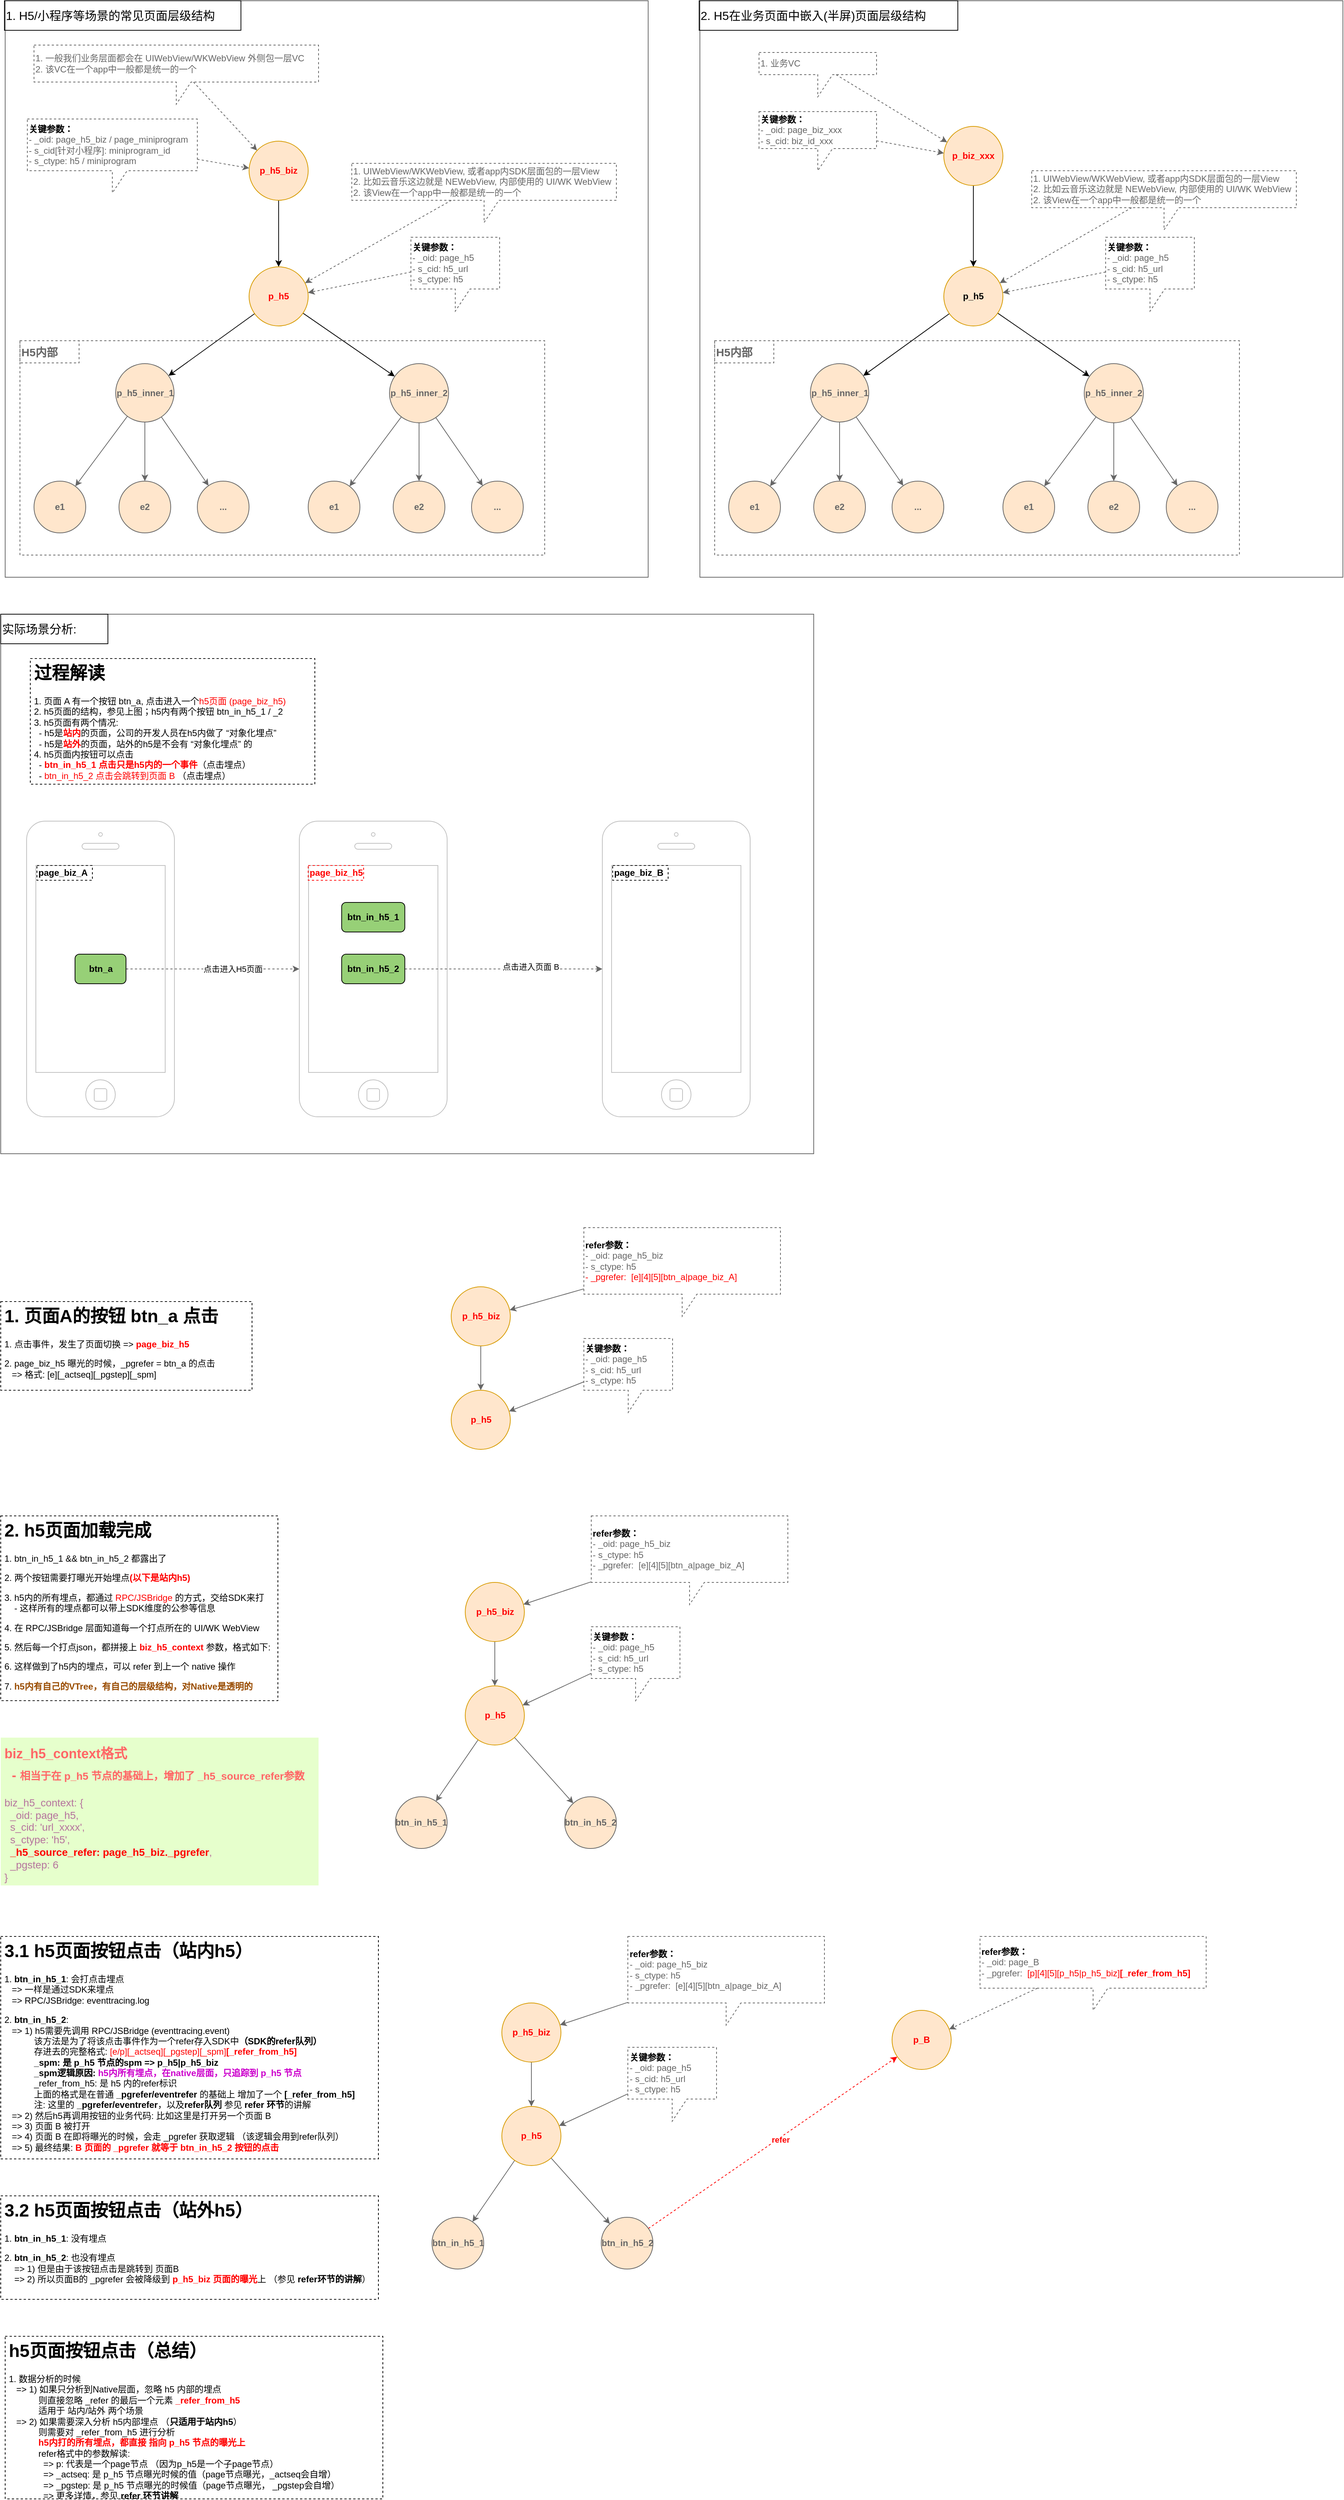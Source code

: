<mxfile version="14.6.13" type="device"><diagram id="BwOSBp48OYiSH1dpokI9" name="Page-1"><mxGraphModel dx="2306" dy="2434" grid="1" gridSize="10" guides="1" tooltips="1" connect="1" arrows="1" fold="1" page="1" pageScale="1" pageWidth="827" pageHeight="1169" math="0" shadow="0"><root><mxCell id="0"/><mxCell id="1" parent="0"/><mxCell id="-mIfDHSUPJoPvfxh9Jht-90" value="" style="rounded=0;whiteSpace=wrap;html=1;strokeColor=#666666;fontColor=#666666;" parent="1" vertex="1"><mxGeometry x="45" y="-260" width="1100" height="730" as="geometry"/></mxCell><mxCell id="-mIfDHSUPJoPvfxh9Jht-35" value="" style="rounded=0;whiteSpace=wrap;html=1;strokeColor=#666666;fontColor=#666666;" parent="1" vertex="1"><mxGeometry x="51" y="-1090" width="870" height="780" as="geometry"/></mxCell><mxCell id="-mIfDHSUPJoPvfxh9Jht-29" value="" style="rounded=0;whiteSpace=wrap;html=1;fillColor=none;dashed=1;strokeColor=#666666;fontColor=#666666;" parent="1" vertex="1"><mxGeometry x="71" y="-630" width="710" height="290" as="geometry"/></mxCell><mxCell id="-mIfDHSUPJoPvfxh9Jht-12" style="edgeStyle=orthogonalEdgeStyle;rounded=0;orthogonalLoop=1;jettySize=auto;html=1;fontColor=#FF0000;" parent="1" source="-mIfDHSUPJoPvfxh9Jht-6" target="-mIfDHSUPJoPvfxh9Jht-7" edge="1"><mxGeometry relative="1" as="geometry"/></mxCell><mxCell id="-mIfDHSUPJoPvfxh9Jht-6" value="&lt;font&gt;&lt;span&gt;p_h5_biz&lt;br&gt;&lt;/span&gt;&lt;/font&gt;" style="ellipse;whiteSpace=wrap;html=1;aspect=fixed;strokeColor=#d79b00;fillColor=#ffe6cc;fontStyle=1;fontColor=#FF0000;" parent="1" vertex="1"><mxGeometry x="381" y="-900" width="80" height="80" as="geometry"/></mxCell><mxCell id="-mIfDHSUPJoPvfxh9Jht-21" style="edgeStyle=none;rounded=0;orthogonalLoop=1;jettySize=auto;html=1;" parent="1" source="-mIfDHSUPJoPvfxh9Jht-7" target="-mIfDHSUPJoPvfxh9Jht-13" edge="1"><mxGeometry relative="1" as="geometry"/></mxCell><mxCell id="-mIfDHSUPJoPvfxh9Jht-22" style="edgeStyle=none;rounded=0;orthogonalLoop=1;jettySize=auto;html=1;" parent="1" source="-mIfDHSUPJoPvfxh9Jht-7" target="-mIfDHSUPJoPvfxh9Jht-14" edge="1"><mxGeometry relative="1" as="geometry"/></mxCell><mxCell id="-mIfDHSUPJoPvfxh9Jht-7" value="&lt;span&gt;&lt;font&gt;p_h5&lt;/font&gt;&lt;/span&gt;" style="ellipse;whiteSpace=wrap;html=1;aspect=fixed;strokeColor=#d79b00;fillColor=#ffe6cc;fontStyle=1;fontColor=#FF0000;" parent="1" vertex="1"><mxGeometry x="381" y="-730" width="80" height="80" as="geometry"/></mxCell><mxCell id="-mIfDHSUPJoPvfxh9Jht-18" style="rounded=0;orthogonalLoop=1;jettySize=auto;html=1;strokeColor=#666666;fontColor=#666666;" parent="1" source="-mIfDHSUPJoPvfxh9Jht-13" target="-mIfDHSUPJoPvfxh9Jht-15" edge="1"><mxGeometry relative="1" as="geometry"/></mxCell><mxCell id="-mIfDHSUPJoPvfxh9Jht-19" style="edgeStyle=none;rounded=0;orthogonalLoop=1;jettySize=auto;html=1;strokeColor=#666666;fontColor=#666666;" parent="1" source="-mIfDHSUPJoPvfxh9Jht-13" target="-mIfDHSUPJoPvfxh9Jht-16" edge="1"><mxGeometry relative="1" as="geometry"/></mxCell><mxCell id="-mIfDHSUPJoPvfxh9Jht-20" style="edgeStyle=none;rounded=0;orthogonalLoop=1;jettySize=auto;html=1;strokeColor=#666666;fontColor=#666666;" parent="1" source="-mIfDHSUPJoPvfxh9Jht-13" target="-mIfDHSUPJoPvfxh9Jht-17" edge="1"><mxGeometry relative="1" as="geometry"/></mxCell><mxCell id="-mIfDHSUPJoPvfxh9Jht-13" value="&lt;b&gt;&lt;font&gt;p_h5_inner_1&lt;/font&gt;&lt;/b&gt;" style="ellipse;whiteSpace=wrap;html=1;aspect=fixed;fillColor=#ffe6cc;strokeColor=#666666;fontColor=#666666;" parent="1" vertex="1"><mxGeometry x="200.5" y="-599" width="79" height="79" as="geometry"/></mxCell><mxCell id="-mIfDHSUPJoPvfxh9Jht-26" style="edgeStyle=none;rounded=0;orthogonalLoop=1;jettySize=auto;html=1;strokeColor=#666666;fontColor=#666666;" parent="1" source="-mIfDHSUPJoPvfxh9Jht-14" target="-mIfDHSUPJoPvfxh9Jht-23" edge="1"><mxGeometry relative="1" as="geometry"/></mxCell><mxCell id="-mIfDHSUPJoPvfxh9Jht-27" style="edgeStyle=none;rounded=0;orthogonalLoop=1;jettySize=auto;html=1;strokeColor=#666666;fontColor=#666666;" parent="1" source="-mIfDHSUPJoPvfxh9Jht-14" target="-mIfDHSUPJoPvfxh9Jht-24" edge="1"><mxGeometry relative="1" as="geometry"/></mxCell><mxCell id="-mIfDHSUPJoPvfxh9Jht-28" style="edgeStyle=none;rounded=0;orthogonalLoop=1;jettySize=auto;html=1;strokeColor=#666666;fontColor=#666666;" parent="1" source="-mIfDHSUPJoPvfxh9Jht-14" target="-mIfDHSUPJoPvfxh9Jht-25" edge="1"><mxGeometry relative="1" as="geometry"/></mxCell><mxCell id="-mIfDHSUPJoPvfxh9Jht-14" value="&lt;b&gt;&lt;font&gt;p_h5_inner_2&lt;/font&gt;&lt;/b&gt;" style="ellipse;whiteSpace=wrap;html=1;aspect=fixed;fillColor=#ffe6cc;strokeColor=#666666;fontColor=#666666;" parent="1" vertex="1"><mxGeometry x="571" y="-599" width="80" height="80" as="geometry"/></mxCell><mxCell id="-mIfDHSUPJoPvfxh9Jht-15" value="&lt;b&gt;&lt;font&gt;e1&lt;/font&gt;&lt;/b&gt;" style="ellipse;whiteSpace=wrap;html=1;aspect=fixed;fillColor=#ffe6cc;strokeColor=#666666;fontColor=#666666;" parent="1" vertex="1"><mxGeometry x="90" y="-440" width="70" height="70" as="geometry"/></mxCell><mxCell id="-mIfDHSUPJoPvfxh9Jht-16" value="&lt;b&gt;&lt;font&gt;e2&lt;/font&gt;&lt;/b&gt;" style="ellipse;whiteSpace=wrap;html=1;aspect=fixed;fillColor=#ffe6cc;strokeColor=#666666;fontColor=#666666;" parent="1" vertex="1"><mxGeometry x="205" y="-440" width="70" height="70" as="geometry"/></mxCell><mxCell id="-mIfDHSUPJoPvfxh9Jht-17" value="&lt;b&gt;&lt;font&gt;...&lt;/font&gt;&lt;/b&gt;" style="ellipse;whiteSpace=wrap;html=1;aspect=fixed;fillColor=#ffe6cc;strokeColor=#666666;fontColor=#666666;" parent="1" vertex="1"><mxGeometry x="311" y="-440" width="70" height="70" as="geometry"/></mxCell><mxCell id="-mIfDHSUPJoPvfxh9Jht-23" value="&lt;b&gt;&lt;font&gt;e1&lt;/font&gt;&lt;/b&gt;" style="ellipse;whiteSpace=wrap;html=1;aspect=fixed;fillColor=#ffe6cc;strokeColor=#666666;fontColor=#666666;" parent="1" vertex="1"><mxGeometry x="461" y="-440" width="70" height="70" as="geometry"/></mxCell><mxCell id="-mIfDHSUPJoPvfxh9Jht-24" value="&lt;b&gt;&lt;font&gt;e2&lt;/font&gt;&lt;/b&gt;" style="ellipse;whiteSpace=wrap;html=1;aspect=fixed;fillColor=#ffe6cc;strokeColor=#666666;fontColor=#666666;" parent="1" vertex="1"><mxGeometry x="576" y="-440" width="70" height="70" as="geometry"/></mxCell><mxCell id="-mIfDHSUPJoPvfxh9Jht-25" value="&lt;b&gt;&lt;font&gt;...&lt;/font&gt;&lt;/b&gt;" style="ellipse;whiteSpace=wrap;html=1;aspect=fixed;fillColor=#ffe6cc;strokeColor=#666666;fontColor=#666666;" parent="1" vertex="1"><mxGeometry x="682" y="-440" width="70" height="70" as="geometry"/></mxCell><mxCell id="-mIfDHSUPJoPvfxh9Jht-30" value="&lt;b&gt;&lt;font style=&quot;font-size: 15px&quot;&gt;H5内部&lt;/font&gt;&lt;/b&gt;" style="text;html=1;fillColor=none;align=left;verticalAlign=middle;whiteSpace=wrap;rounded=0;dashed=1;strokeColor=#666666;fontColor=#666666;" parent="1" vertex="1"><mxGeometry x="71" y="-630" width="80" height="30" as="geometry"/></mxCell><mxCell id="-mIfDHSUPJoPvfxh9Jht-32" style="edgeStyle=none;rounded=0;orthogonalLoop=1;jettySize=auto;html=1;fontColor=#666666;dashed=1;strokeColor=#666666;" parent="1" source="-mIfDHSUPJoPvfxh9Jht-31" target="-mIfDHSUPJoPvfxh9Jht-6" edge="1"><mxGeometry relative="1" as="geometry"/></mxCell><mxCell id="-mIfDHSUPJoPvfxh9Jht-31" value="1. 一般我们业务层面都会在 UIWebView/WKWebView 外侧包一层VC&lt;br&gt;2. 该VC在一个app中一般都是统一的一个" style="shape=callout;whiteSpace=wrap;html=1;perimeter=calloutPerimeter;dashed=1;fontColor=#666666;fillColor=none;strokeColor=#666666;align=left;" parent="1" vertex="1"><mxGeometry x="90" y="-1030" width="385" height="80" as="geometry"/></mxCell><mxCell id="-mIfDHSUPJoPvfxh9Jht-34" style="edgeStyle=none;rounded=0;orthogonalLoop=1;jettySize=auto;html=1;dashed=1;fontColor=#666666;strokeColor=#666666;" parent="1" source="-mIfDHSUPJoPvfxh9Jht-33" target="-mIfDHSUPJoPvfxh9Jht-7" edge="1"><mxGeometry relative="1" as="geometry"/></mxCell><mxCell id="-mIfDHSUPJoPvfxh9Jht-33" value="1. UIWebView/WKWebView, 或者app内SDK层面包的一层View&lt;br&gt;2. 比如云音乐这边就是 NEWebView, 内部使用的 UI/WK WebView&lt;br&gt;2. 该View在一个app中一般都是统一的一个" style="shape=callout;whiteSpace=wrap;html=1;perimeter=calloutPerimeter;dashed=1;fontColor=#666666;fillColor=none;strokeColor=#666666;align=left;" parent="1" vertex="1"><mxGeometry x="520" y="-870" width="358" height="80" as="geometry"/></mxCell><mxCell id="-mIfDHSUPJoPvfxh9Jht-36" value="&lt;font style=&quot;font-size: 16px&quot;&gt;1. H5/小程序等场景的常见页面层级结构&lt;/font&gt;" style="text;html=1;fillColor=none;align=left;verticalAlign=middle;whiteSpace=wrap;rounded=0;strokeColor=#000000;" parent="1" vertex="1"><mxGeometry x="50" y="-1090" width="320" height="40" as="geometry"/></mxCell><mxCell id="-mIfDHSUPJoPvfxh9Jht-37" value="" style="rounded=0;whiteSpace=wrap;html=1;strokeColor=#666666;fontColor=#666666;" parent="1" vertex="1"><mxGeometry x="991" y="-1090" width="870" height="780" as="geometry"/></mxCell><mxCell id="-mIfDHSUPJoPvfxh9Jht-38" value="" style="rounded=0;whiteSpace=wrap;html=1;fillColor=none;dashed=1;strokeColor=#666666;fontColor=#666666;" parent="1" vertex="1"><mxGeometry x="1011" y="-630" width="710" height="290" as="geometry"/></mxCell><mxCell id="-mIfDHSUPJoPvfxh9Jht-39" style="edgeStyle=orthogonalEdgeStyle;rounded=0;orthogonalLoop=1;jettySize=auto;html=1;fontColor=#FF0000;" parent="1" source="-mIfDHSUPJoPvfxh9Jht-40" target="-mIfDHSUPJoPvfxh9Jht-43" edge="1"><mxGeometry relative="1" as="geometry"/></mxCell><mxCell id="-mIfDHSUPJoPvfxh9Jht-40" value="&lt;font&gt;&lt;span&gt;p_biz_xxx&lt;br&gt;&lt;/span&gt;&lt;/font&gt;" style="ellipse;whiteSpace=wrap;html=1;aspect=fixed;strokeColor=#d79b00;fillColor=#ffe6cc;fontStyle=1;fontColor=#FF0000;" parent="1" vertex="1"><mxGeometry x="1321" y="-920" width="80" height="80" as="geometry"/></mxCell><mxCell id="-mIfDHSUPJoPvfxh9Jht-41" style="edgeStyle=none;rounded=0;orthogonalLoop=1;jettySize=auto;html=1;" parent="1" source="-mIfDHSUPJoPvfxh9Jht-43" target="-mIfDHSUPJoPvfxh9Jht-47" edge="1"><mxGeometry relative="1" as="geometry"/></mxCell><mxCell id="-mIfDHSUPJoPvfxh9Jht-42" style="edgeStyle=none;rounded=0;orthogonalLoop=1;jettySize=auto;html=1;" parent="1" source="-mIfDHSUPJoPvfxh9Jht-43" target="-mIfDHSUPJoPvfxh9Jht-51" edge="1"><mxGeometry relative="1" as="geometry"/></mxCell><mxCell id="-mIfDHSUPJoPvfxh9Jht-43" value="&lt;span&gt;&lt;font&gt;p_h5&lt;/font&gt;&lt;/span&gt;" style="ellipse;whiteSpace=wrap;html=1;aspect=fixed;strokeColor=#d79b00;fillColor=#ffe6cc;fontStyle=1;" parent="1" vertex="1"><mxGeometry x="1321" y="-730" width="80" height="80" as="geometry"/></mxCell><mxCell id="-mIfDHSUPJoPvfxh9Jht-44" style="rounded=0;orthogonalLoop=1;jettySize=auto;html=1;strokeColor=#666666;fontColor=#666666;" parent="1" source="-mIfDHSUPJoPvfxh9Jht-47" target="-mIfDHSUPJoPvfxh9Jht-52" edge="1"><mxGeometry relative="1" as="geometry"/></mxCell><mxCell id="-mIfDHSUPJoPvfxh9Jht-45" style="edgeStyle=none;rounded=0;orthogonalLoop=1;jettySize=auto;html=1;strokeColor=#666666;fontColor=#666666;" parent="1" source="-mIfDHSUPJoPvfxh9Jht-47" target="-mIfDHSUPJoPvfxh9Jht-53" edge="1"><mxGeometry relative="1" as="geometry"/></mxCell><mxCell id="-mIfDHSUPJoPvfxh9Jht-46" style="edgeStyle=none;rounded=0;orthogonalLoop=1;jettySize=auto;html=1;strokeColor=#666666;fontColor=#666666;" parent="1" source="-mIfDHSUPJoPvfxh9Jht-47" target="-mIfDHSUPJoPvfxh9Jht-54" edge="1"><mxGeometry relative="1" as="geometry"/></mxCell><mxCell id="-mIfDHSUPJoPvfxh9Jht-47" value="&lt;b&gt;&lt;font&gt;p_h5_inner_1&lt;/font&gt;&lt;/b&gt;" style="ellipse;whiteSpace=wrap;html=1;aspect=fixed;fillColor=#ffe6cc;strokeColor=#666666;fontColor=#666666;" parent="1" vertex="1"><mxGeometry x="1140.5" y="-599" width="79" height="79" as="geometry"/></mxCell><mxCell id="-mIfDHSUPJoPvfxh9Jht-48" style="edgeStyle=none;rounded=0;orthogonalLoop=1;jettySize=auto;html=1;strokeColor=#666666;fontColor=#666666;" parent="1" source="-mIfDHSUPJoPvfxh9Jht-51" target="-mIfDHSUPJoPvfxh9Jht-55" edge="1"><mxGeometry relative="1" as="geometry"/></mxCell><mxCell id="-mIfDHSUPJoPvfxh9Jht-49" style="edgeStyle=none;rounded=0;orthogonalLoop=1;jettySize=auto;html=1;strokeColor=#666666;fontColor=#666666;" parent="1" source="-mIfDHSUPJoPvfxh9Jht-51" target="-mIfDHSUPJoPvfxh9Jht-56" edge="1"><mxGeometry relative="1" as="geometry"/></mxCell><mxCell id="-mIfDHSUPJoPvfxh9Jht-50" style="edgeStyle=none;rounded=0;orthogonalLoop=1;jettySize=auto;html=1;strokeColor=#666666;fontColor=#666666;" parent="1" source="-mIfDHSUPJoPvfxh9Jht-51" target="-mIfDHSUPJoPvfxh9Jht-57" edge="1"><mxGeometry relative="1" as="geometry"/></mxCell><mxCell id="-mIfDHSUPJoPvfxh9Jht-51" value="&lt;b&gt;&lt;font&gt;p_h5_inner_2&lt;/font&gt;&lt;/b&gt;" style="ellipse;whiteSpace=wrap;html=1;aspect=fixed;fillColor=#ffe6cc;strokeColor=#666666;fontColor=#666666;" parent="1" vertex="1"><mxGeometry x="1511" y="-599" width="80" height="80" as="geometry"/></mxCell><mxCell id="-mIfDHSUPJoPvfxh9Jht-52" value="&lt;b&gt;&lt;font&gt;e1&lt;/font&gt;&lt;/b&gt;" style="ellipse;whiteSpace=wrap;html=1;aspect=fixed;fillColor=#ffe6cc;strokeColor=#666666;fontColor=#666666;" parent="1" vertex="1"><mxGeometry x="1030" y="-440" width="70" height="70" as="geometry"/></mxCell><mxCell id="-mIfDHSUPJoPvfxh9Jht-53" value="&lt;b&gt;&lt;font&gt;e2&lt;/font&gt;&lt;/b&gt;" style="ellipse;whiteSpace=wrap;html=1;aspect=fixed;fillColor=#ffe6cc;strokeColor=#666666;fontColor=#666666;" parent="1" vertex="1"><mxGeometry x="1145" y="-440" width="70" height="70" as="geometry"/></mxCell><mxCell id="-mIfDHSUPJoPvfxh9Jht-54" value="&lt;b&gt;&lt;font&gt;...&lt;/font&gt;&lt;/b&gt;" style="ellipse;whiteSpace=wrap;html=1;aspect=fixed;fillColor=#ffe6cc;strokeColor=#666666;fontColor=#666666;" parent="1" vertex="1"><mxGeometry x="1251" y="-440" width="70" height="70" as="geometry"/></mxCell><mxCell id="-mIfDHSUPJoPvfxh9Jht-55" value="&lt;b&gt;&lt;font&gt;e1&lt;/font&gt;&lt;/b&gt;" style="ellipse;whiteSpace=wrap;html=1;aspect=fixed;fillColor=#ffe6cc;strokeColor=#666666;fontColor=#666666;" parent="1" vertex="1"><mxGeometry x="1401" y="-440" width="70" height="70" as="geometry"/></mxCell><mxCell id="-mIfDHSUPJoPvfxh9Jht-56" value="&lt;b&gt;&lt;font&gt;e2&lt;/font&gt;&lt;/b&gt;" style="ellipse;whiteSpace=wrap;html=1;aspect=fixed;fillColor=#ffe6cc;strokeColor=#666666;fontColor=#666666;" parent="1" vertex="1"><mxGeometry x="1516" y="-440" width="70" height="70" as="geometry"/></mxCell><mxCell id="-mIfDHSUPJoPvfxh9Jht-57" value="&lt;b&gt;&lt;font&gt;...&lt;/font&gt;&lt;/b&gt;" style="ellipse;whiteSpace=wrap;html=1;aspect=fixed;fillColor=#ffe6cc;strokeColor=#666666;fontColor=#666666;" parent="1" vertex="1"><mxGeometry x="1622" y="-440" width="70" height="70" as="geometry"/></mxCell><mxCell id="-mIfDHSUPJoPvfxh9Jht-58" value="&lt;b&gt;&lt;font style=&quot;font-size: 15px&quot;&gt;H5内部&lt;/font&gt;&lt;/b&gt;" style="text;html=1;fillColor=none;align=left;verticalAlign=middle;whiteSpace=wrap;rounded=0;dashed=1;strokeColor=#666666;fontColor=#666666;" parent="1" vertex="1"><mxGeometry x="1011" y="-630" width="80" height="30" as="geometry"/></mxCell><mxCell id="-mIfDHSUPJoPvfxh9Jht-59" style="edgeStyle=none;rounded=0;orthogonalLoop=1;jettySize=auto;html=1;fontColor=#666666;dashed=1;strokeColor=#666666;" parent="1" source="-mIfDHSUPJoPvfxh9Jht-60" target="-mIfDHSUPJoPvfxh9Jht-40" edge="1"><mxGeometry relative="1" as="geometry"/></mxCell><mxCell id="-mIfDHSUPJoPvfxh9Jht-60" value="1. 业务VC" style="shape=callout;whiteSpace=wrap;html=1;perimeter=calloutPerimeter;dashed=1;fontColor=#666666;fillColor=none;strokeColor=#666666;align=left;" parent="1" vertex="1"><mxGeometry x="1071" y="-1020" width="159" height="60" as="geometry"/></mxCell><mxCell id="-mIfDHSUPJoPvfxh9Jht-61" style="edgeStyle=none;rounded=0;orthogonalLoop=1;jettySize=auto;html=1;dashed=1;fontColor=#666666;strokeColor=#666666;" parent="1" source="-mIfDHSUPJoPvfxh9Jht-62" target="-mIfDHSUPJoPvfxh9Jht-43" edge="1"><mxGeometry relative="1" as="geometry"/></mxCell><mxCell id="-mIfDHSUPJoPvfxh9Jht-62" value="1. UIWebView/WKWebView, 或者app内SDK层面包的一层View&lt;br&gt;2. 比如云音乐这边就是 NEWebView, 内部使用的 UI/WK WebView&lt;br&gt;2. 该View在一个app中一般都是统一的一个" style="shape=callout;whiteSpace=wrap;html=1;perimeter=calloutPerimeter;dashed=1;fontColor=#666666;fillColor=none;strokeColor=#666666;align=left;" parent="1" vertex="1"><mxGeometry x="1440" y="-860" width="358" height="80" as="geometry"/></mxCell><mxCell id="-mIfDHSUPJoPvfxh9Jht-63" value="&lt;font style=&quot;font-size: 16px&quot;&gt;2. H5在业务页面中嵌入(半屏)页面层级结构&lt;/font&gt;" style="text;html=1;fillColor=none;align=left;verticalAlign=middle;whiteSpace=wrap;rounded=0;strokeColor=#000000;" parent="1" vertex="1"><mxGeometry x="990" y="-1090" width="350" height="40" as="geometry"/></mxCell><mxCell id="-mIfDHSUPJoPvfxh9Jht-65" style="edgeStyle=none;rounded=0;orthogonalLoop=1;jettySize=auto;html=1;dashed=1;fontColor=#000000;strokeColor=#666666;" parent="1" source="-mIfDHSUPJoPvfxh9Jht-64" target="-mIfDHSUPJoPvfxh9Jht-6" edge="1"><mxGeometry relative="1" as="geometry"/></mxCell><mxCell id="-mIfDHSUPJoPvfxh9Jht-64" value="&lt;b&gt;&lt;font color=&quot;#000000&quot;&gt;关键参数：&lt;/font&gt;&lt;/b&gt;&lt;br&gt;- _oid: page_h5_biz / page_miniprogram&lt;br&gt;- s_cid[针对小程序]: miniprogram_id&lt;br&gt;- s_ctype: h5 / miniprogram" style="shape=callout;whiteSpace=wrap;html=1;perimeter=calloutPerimeter;dashed=1;fontColor=#666666;fillColor=none;strokeColor=#666666;align=left;" parent="1" vertex="1"><mxGeometry x="81" y="-930" width="230" height="100" as="geometry"/></mxCell><mxCell id="-mIfDHSUPJoPvfxh9Jht-68" style="edgeStyle=none;rounded=0;orthogonalLoop=1;jettySize=auto;html=1;dashed=1;fontColor=#000000;strokeColor=#666666;" parent="1" source="-mIfDHSUPJoPvfxh9Jht-66" target="-mIfDHSUPJoPvfxh9Jht-7" edge="1"><mxGeometry relative="1" as="geometry"/></mxCell><mxCell id="-mIfDHSUPJoPvfxh9Jht-66" value="&lt;b&gt;&lt;font color=&quot;#000000&quot;&gt;关键参数：&lt;/font&gt;&lt;/b&gt;&lt;br&gt;- _oid: page_h5&lt;br&gt;- s_cid: h5_url&lt;br&gt;- s_ctype: h5" style="shape=callout;whiteSpace=wrap;html=1;perimeter=calloutPerimeter;dashed=1;fontColor=#666666;fillColor=none;strokeColor=#666666;align=left;" parent="1" vertex="1"><mxGeometry x="600" y="-770" width="120" height="100" as="geometry"/></mxCell><mxCell id="-mIfDHSUPJoPvfxh9Jht-70" style="edgeStyle=none;rounded=0;orthogonalLoop=1;jettySize=auto;html=1;dashed=1;fontColor=#000000;strokeColor=#666666;" parent="1" source="-mIfDHSUPJoPvfxh9Jht-69" target="-mIfDHSUPJoPvfxh9Jht-40" edge="1"><mxGeometry relative="1" as="geometry"/></mxCell><mxCell id="-mIfDHSUPJoPvfxh9Jht-69" value="&lt;b&gt;&lt;font color=&quot;#000000&quot;&gt;关键参数：&lt;/font&gt;&lt;/b&gt;&lt;br&gt;- _oid: page_biz_xxx&lt;br&gt;- s_cid: biz_id_xxx" style="shape=callout;whiteSpace=wrap;html=1;perimeter=calloutPerimeter;dashed=1;fontColor=#666666;fillColor=none;strokeColor=#666666;align=left;" parent="1" vertex="1"><mxGeometry x="1071" y="-940" width="159" height="80" as="geometry"/></mxCell><mxCell id="-mIfDHSUPJoPvfxh9Jht-72" style="edgeStyle=none;rounded=0;orthogonalLoop=1;jettySize=auto;html=1;dashed=1;fontColor=#000000;strokeColor=#666666;" parent="1" source="-mIfDHSUPJoPvfxh9Jht-71" target="-mIfDHSUPJoPvfxh9Jht-43" edge="1"><mxGeometry relative="1" as="geometry"/></mxCell><mxCell id="-mIfDHSUPJoPvfxh9Jht-71" value="&lt;b&gt;&lt;font color=&quot;#000000&quot;&gt;关键参数：&lt;/font&gt;&lt;/b&gt;&lt;br&gt;- _oid: page_h5&lt;br&gt;- s_cid: h5_url&lt;br&gt;- s_ctype: h5" style="shape=callout;whiteSpace=wrap;html=1;perimeter=calloutPerimeter;dashed=1;fontColor=#666666;fillColor=none;strokeColor=#666666;align=left;" parent="1" vertex="1"><mxGeometry x="1540" y="-770" width="120" height="100" as="geometry"/></mxCell><mxCell id="-mIfDHSUPJoPvfxh9Jht-74" value="" style="html=1;verticalLabelPosition=bottom;labelBackgroundColor=#ffffff;verticalAlign=top;shadow=0;dashed=0;strokeWidth=1;shape=mxgraph.ios7.misc.iphone;strokeColor=#c0c0c0;fontColor=#000000;fillColor=#ffffff;align=left;" parent="1" vertex="1"><mxGeometry x="80" y="20" width="200" height="400" as="geometry"/></mxCell><mxCell id="-mIfDHSUPJoPvfxh9Jht-75" value="page_biz_A" style="text;html=1;fillColor=none;align=left;verticalAlign=middle;whiteSpace=wrap;rounded=0;fontColor=#000000;strokeColor=#000000;dashed=1;fontStyle=1" parent="1" vertex="1"><mxGeometry x="94" y="80" width="75" height="20" as="geometry"/></mxCell><mxCell id="-mIfDHSUPJoPvfxh9Jht-82" style="edgeStyle=none;rounded=0;orthogonalLoop=1;jettySize=auto;html=1;dashed=1;fontColor=#000000;strokeColor=#666666;" parent="1" source="-mIfDHSUPJoPvfxh9Jht-78" target="-mIfDHSUPJoPvfxh9Jht-79" edge="1"><mxGeometry relative="1" as="geometry"/></mxCell><mxCell id="-mIfDHSUPJoPvfxh9Jht-83" value="点击进入H5页面" style="edgeLabel;html=1;align=center;verticalAlign=middle;resizable=0;points=[];fontColor=#000000;" parent="-mIfDHSUPJoPvfxh9Jht-82" vertex="1" connectable="0"><mxGeometry x="-0.228" y="-1" relative="1" as="geometry"><mxPoint x="54" y="-1" as="offset"/></mxGeometry></mxCell><mxCell id="-mIfDHSUPJoPvfxh9Jht-78" value="btn_a" style="rounded=1;whiteSpace=wrap;html=1;fontColor=#000000;strokeColor=#000000;align=center;fontStyle=1;fillColor=#97D077;" parent="1" vertex="1"><mxGeometry x="145.5" y="200" width="69" height="40" as="geometry"/></mxCell><mxCell id="-mIfDHSUPJoPvfxh9Jht-79" value="" style="html=1;verticalLabelPosition=bottom;labelBackgroundColor=#ffffff;verticalAlign=top;shadow=0;dashed=0;strokeWidth=1;shape=mxgraph.ios7.misc.iphone;strokeColor=#c0c0c0;fontColor=#000000;fillColor=#ffffff;align=left;" parent="1" vertex="1"><mxGeometry x="449" y="20" width="200" height="400" as="geometry"/></mxCell><mxCell id="-mIfDHSUPJoPvfxh9Jht-81" value="page_biz_h5" style="text;html=1;fillColor=none;align=left;verticalAlign=middle;whiteSpace=wrap;rounded=0;dashed=1;fontStyle=1;fontColor=#FF0000;strokeColor=#FF0000;" parent="1" vertex="1"><mxGeometry x="461" y="80" width="75" height="20" as="geometry"/></mxCell><mxCell id="-mIfDHSUPJoPvfxh9Jht-84" value="" style="html=1;verticalLabelPosition=bottom;labelBackgroundColor=#ffffff;verticalAlign=top;shadow=0;dashed=0;strokeWidth=1;shape=mxgraph.ios7.misc.iphone;strokeColor=#c0c0c0;fontColor=#000000;fillColor=#ffffff;align=left;" parent="1" vertex="1"><mxGeometry x="859" y="20" width="200" height="400" as="geometry"/></mxCell><mxCell id="-mIfDHSUPJoPvfxh9Jht-86" style="edgeStyle=none;rounded=0;orthogonalLoop=1;jettySize=auto;html=1;dashed=1;fontColor=#000000;strokeColor=#666666;" parent="1" source="-mIfDHSUPJoPvfxh9Jht-85" target="-mIfDHSUPJoPvfxh9Jht-84" edge="1"><mxGeometry relative="1" as="geometry"/></mxCell><mxCell id="-mIfDHSUPJoPvfxh9Jht-85" value="btn_in_h5_2" style="rounded=1;whiteSpace=wrap;html=1;fontColor=#000000;strokeColor=#000000;align=center;fontStyle=1;fillColor=#97D077;" parent="1" vertex="1"><mxGeometry x="506.25" y="200" width="85.5" height="40" as="geometry"/></mxCell><mxCell id="-mIfDHSUPJoPvfxh9Jht-87" value="page_biz_B" style="text;html=1;fillColor=none;align=left;verticalAlign=middle;whiteSpace=wrap;rounded=0;fontColor=#000000;strokeColor=#000000;dashed=1;fontStyle=1" parent="1" vertex="1"><mxGeometry x="873" y="80" width="75" height="20" as="geometry"/></mxCell><mxCell id="-mIfDHSUPJoPvfxh9Jht-88" value="点击进入页面 B" style="edgeLabel;html=1;align=center;verticalAlign=middle;resizable=0;points=[];fontColor=#000000;" parent="1" vertex="1" connectable="0"><mxGeometry x="389" y="230" as="geometry"><mxPoint x="373" y="-13" as="offset"/></mxGeometry></mxCell><mxCell id="-mIfDHSUPJoPvfxh9Jht-91" value="&lt;span style=&quot;font-size: 16px&quot;&gt;实际场景分析:&lt;/span&gt;" style="text;html=1;fillColor=none;align=left;verticalAlign=middle;whiteSpace=wrap;rounded=0;strokeColor=#000000;" parent="1" vertex="1"><mxGeometry x="45" y="-260" width="145" height="40" as="geometry"/></mxCell><mxCell id="-mIfDHSUPJoPvfxh9Jht-92" value="&lt;h1&gt;过程解读&lt;/h1&gt;&lt;p&gt;1. 页面 A 有一个按钮 btn_a, 点击进入一个&lt;font color=&quot;#ff0000&quot;&gt;h5页面 (page_biz_h5)&lt;/font&gt;&lt;br&gt;2. h5页面的结构，参见上图；h5内有两个按钮 btn_in_h5_1 / _2&amp;nbsp;&lt;br&gt;3. h5页面有两个情况:&amp;nbsp;&lt;br&gt;&amp;nbsp; - h5是&lt;b&gt;&lt;font color=&quot;#ff0000&quot;&gt;站内&lt;/font&gt;&lt;/b&gt;的页面，公司的开发人员在h5内做了 “对象化埋点”&lt;br&gt;&amp;nbsp; - h5是&lt;font color=&quot;#ff0000&quot;&gt;&lt;b&gt;站外&lt;/b&gt;&lt;/font&gt;的页面，站外的h5是不会有 “对象化埋点” 的&lt;br&gt;4. h5页面内按钮可以点击&lt;br&gt;&amp;nbsp; - &lt;font color=&quot;#ff0000&quot;&gt;&lt;b&gt;btn_in_h5_1 点击只是h5内的一个事件&lt;/b&gt;&lt;/font&gt;（点击埋点）&lt;br&gt;&amp;nbsp; - &lt;font color=&quot;#ff0000&quot;&gt;btn_in_h5_2 点击会跳转到页面 B&lt;/font&gt; （点击埋点）&lt;/p&gt;" style="text;html=1;fillColor=none;spacing=5;spacingTop=-20;whiteSpace=wrap;overflow=hidden;rounded=0;fontColor=#000000;align=left;strokeColor=#000000;dashed=1;" parent="1" vertex="1"><mxGeometry x="85" y="-200" width="385" height="170" as="geometry"/></mxCell><mxCell id="-mIfDHSUPJoPvfxh9Jht-93" value="btn_in_h5_1" style="rounded=1;whiteSpace=wrap;html=1;fontColor=#000000;strokeColor=#000000;align=center;fontStyle=1;fillColor=#97D077;" parent="1" vertex="1"><mxGeometry x="506.25" y="130" width="85.5" height="40" as="geometry"/></mxCell><mxCell id="-mIfDHSUPJoPvfxh9Jht-96" value="&lt;h1&gt;1. 页面A的按钮 btn_a 点击&lt;/h1&gt;&lt;p&gt;1. 点击事件，发生了页面切换 =&amp;gt; &lt;b&gt;&lt;font color=&quot;#ff0000&quot;&gt;page_biz_h5&lt;/font&gt;&lt;/b&gt;&lt;/p&gt;&lt;p&gt;2. page_biz_h5 曝光的时候，_pgrefer = btn_a 的点击&lt;br&gt;&amp;nbsp; &amp;nbsp;=&amp;gt; 格式: [e][_actseq][_pgstep][_spm]&lt;/p&gt;&lt;p&gt;&lt;br&gt;&lt;/p&gt;" style="text;html=1;fillColor=none;spacing=5;spacingTop=-20;whiteSpace=wrap;overflow=hidden;rounded=0;align=left;strokeColor=#000000;dashed=1;" parent="1" vertex="1"><mxGeometry x="45" y="670" width="340" height="120" as="geometry"/></mxCell><mxCell id="-mIfDHSUPJoPvfxh9Jht-102" style="edgeStyle=none;rounded=0;orthogonalLoop=1;jettySize=auto;html=1;fontColor=#FF0000;strokeColor=#666666;" parent="1" source="-mIfDHSUPJoPvfxh9Jht-97" target="-mIfDHSUPJoPvfxh9Jht-98" edge="1"><mxGeometry relative="1" as="geometry"/></mxCell><mxCell id="-mIfDHSUPJoPvfxh9Jht-97" value="&lt;font&gt;&lt;span&gt;p_h5_biz&lt;br&gt;&lt;/span&gt;&lt;/font&gt;" style="ellipse;whiteSpace=wrap;html=1;aspect=fixed;strokeColor=#d79b00;fillColor=#ffe6cc;fontStyle=1;fontColor=#FF0000;" parent="1" vertex="1"><mxGeometry x="654.5" y="650" width="80" height="80" as="geometry"/></mxCell><mxCell id="-mIfDHSUPJoPvfxh9Jht-98" value="&lt;span&gt;&lt;font&gt;p_h5&lt;/font&gt;&lt;/span&gt;" style="ellipse;whiteSpace=wrap;html=1;aspect=fixed;strokeColor=#d79b00;fillColor=#ffe6cc;fontStyle=1;fontColor=#FF0000;" parent="1" vertex="1"><mxGeometry x="654.5" y="790" width="80" height="80" as="geometry"/></mxCell><mxCell id="-mIfDHSUPJoPvfxh9Jht-108" style="edgeStyle=none;rounded=0;orthogonalLoop=1;jettySize=auto;html=1;fontColor=#FF0000;strokeColor=#666666;" parent="1" source="-mIfDHSUPJoPvfxh9Jht-107" target="-mIfDHSUPJoPvfxh9Jht-97" edge="1"><mxGeometry relative="1" as="geometry"/></mxCell><mxCell id="-mIfDHSUPJoPvfxh9Jht-107" value="&lt;b&gt;&lt;font color=&quot;#000000&quot;&gt;refer参数：&lt;/font&gt;&lt;/b&gt;&lt;br&gt;- _oid: page_h5_biz&lt;br&gt;- s_ctype: h5&lt;br&gt;&lt;font color=&quot;#ff0000&quot;&gt;- _pgrefer:&amp;nbsp;&amp;nbsp;[e][4][5][btn_a|page_biz_A]&lt;/font&gt;" style="shape=callout;whiteSpace=wrap;html=1;perimeter=calloutPerimeter;dashed=1;fontColor=#666666;fillColor=none;strokeColor=#666666;align=left;" parent="1" vertex="1"><mxGeometry x="834" y="570" width="266" height="120" as="geometry"/></mxCell><mxCell id="-mIfDHSUPJoPvfxh9Jht-109" style="edgeStyle=none;rounded=0;orthogonalLoop=1;jettySize=auto;html=1;fontColor=#FF0000;strokeColor=#666666;" parent="1" source="-mIfDHSUPJoPvfxh9Jht-110" target="-mIfDHSUPJoPvfxh9Jht-113" edge="1"><mxGeometry relative="1" as="geometry"/></mxCell><mxCell id="-mIfDHSUPJoPvfxh9Jht-110" value="&lt;font&gt;&lt;span&gt;p_h5_biz&lt;br&gt;&lt;/span&gt;&lt;/font&gt;" style="ellipse;whiteSpace=wrap;html=1;aspect=fixed;strokeColor=#d79b00;fillColor=#ffe6cc;fontStyle=1;fontColor=#FF0000;" parent="1" vertex="1"><mxGeometry x="673.5" y="1050" width="80" height="80" as="geometry"/></mxCell><mxCell id="-mIfDHSUPJoPvfxh9Jht-111" style="edgeStyle=none;rounded=0;orthogonalLoop=1;jettySize=auto;html=1;fontColor=#FF0000;strokeColor=#666666;" parent="1" source="-mIfDHSUPJoPvfxh9Jht-113" target="-mIfDHSUPJoPvfxh9Jht-114" edge="1"><mxGeometry relative="1" as="geometry"/></mxCell><mxCell id="-mIfDHSUPJoPvfxh9Jht-112" style="edgeStyle=none;rounded=0;orthogonalLoop=1;jettySize=auto;html=1;fontColor=#FF0000;strokeColor=#666666;" parent="1" source="-mIfDHSUPJoPvfxh9Jht-113" target="-mIfDHSUPJoPvfxh9Jht-115" edge="1"><mxGeometry relative="1" as="geometry"/></mxCell><mxCell id="-mIfDHSUPJoPvfxh9Jht-113" value="&lt;span&gt;&lt;font&gt;p_h5&lt;/font&gt;&lt;/span&gt;" style="ellipse;whiteSpace=wrap;html=1;aspect=fixed;strokeColor=#d79b00;fillColor=#ffe6cc;fontStyle=1;fontColor=#FF0000;" parent="1" vertex="1"><mxGeometry x="673.5" y="1190" width="80" height="80" as="geometry"/></mxCell><mxCell id="-mIfDHSUPJoPvfxh9Jht-114" value="&lt;b&gt;btn_in_h5_1&lt;/b&gt;" style="ellipse;whiteSpace=wrap;html=1;aspect=fixed;fillColor=#ffe6cc;strokeColor=#666666;fontColor=#666666;" parent="1" vertex="1"><mxGeometry x="579" y="1340" width="70" height="70" as="geometry"/></mxCell><mxCell id="-mIfDHSUPJoPvfxh9Jht-115" value="&lt;b&gt;&lt;font&gt;btn_in_h5_2&lt;/font&gt;&lt;/b&gt;" style="ellipse;whiteSpace=wrap;html=1;aspect=fixed;fillColor=#ffe6cc;strokeColor=#666666;fontColor=#666666;" parent="1" vertex="1"><mxGeometry x="808" y="1340" width="70" height="70" as="geometry"/></mxCell><mxCell id="-mIfDHSUPJoPvfxh9Jht-117" value="&lt;h1&gt;2. h5页面加载完成&lt;/h1&gt;&lt;p&gt;1. btn_in_h5_1 &amp;amp;&amp;amp; btn_in_h5_2 都露出了&lt;br&gt;&lt;/p&gt;&lt;p&gt;2. 两个按钮需要打曝光开始埋点&lt;b&gt;&lt;font color=&quot;#ff0000&quot;&gt;(以下是站内h5)&lt;/font&gt;&lt;/b&gt;&lt;/p&gt;&lt;p&gt;3. h5内的所有埋点，都通过 &lt;font color=&quot;#ff0000&quot;&gt;RPC/JSBridge&lt;/font&gt; 的方式，交给SDK来打&lt;br&gt;&amp;nbsp; &amp;nbsp; - 这样所有的埋点都可以带上SDK维度的公参等信息&lt;/p&gt;&lt;p&gt;4. 在 RPC/JSBridge 层面知道每一个打点所在的 UI/WK WebView&lt;/p&gt;&lt;p&gt;5. 然后每一个打点json，都拼接上 &lt;b&gt;&lt;font color=&quot;#ff0000&quot;&gt;biz_h5_context&lt;/font&gt;&lt;/b&gt; 参数，格式如下:&lt;br&gt;&lt;/p&gt;&lt;p&gt;6. 这样做到了h5内的埋点，可以 refer 到上一个 native 操作&lt;br&gt;&lt;/p&gt;&lt;p&gt;7. &lt;b&gt;&lt;font color=&quot;#994c00&quot;&gt;h5内有自己的VTree，有自己的层级结构，对Native是透明的&lt;/font&gt;&lt;/b&gt;&lt;/p&gt;" style="text;html=1;fillColor=none;spacing=5;spacingTop=-20;whiteSpace=wrap;overflow=hidden;rounded=0;align=left;strokeColor=#000000;dashed=1;" parent="1" vertex="1"><mxGeometry x="45" y="960" width="375" height="250" as="geometry"/></mxCell><mxCell id="-mIfDHSUPJoPvfxh9Jht-119" style="edgeStyle=none;rounded=0;orthogonalLoop=1;jettySize=auto;html=1;fontColor=#FF0000;strokeColor=#666666;" parent="1" source="-mIfDHSUPJoPvfxh9Jht-118" target="-mIfDHSUPJoPvfxh9Jht-110" edge="1"><mxGeometry relative="1" as="geometry"/></mxCell><mxCell id="-mIfDHSUPJoPvfxh9Jht-118" value="&lt;b&gt;&lt;font color=&quot;#000000&quot;&gt;refer参数：&lt;/font&gt;&lt;/b&gt;&lt;br&gt;- _oid: page_h5_biz&lt;br&gt;- s_ctype: h5&lt;br&gt;- _pgrefer:&amp;nbsp;&amp;nbsp;[e][4][5][btn_a|page_biz_A]" style="shape=callout;whiteSpace=wrap;html=1;perimeter=calloutPerimeter;dashed=1;fontColor=#666666;fillColor=none;strokeColor=#666666;align=left;" parent="1" vertex="1"><mxGeometry x="844" y="960" width="266" height="120" as="geometry"/></mxCell><mxCell id="-mIfDHSUPJoPvfxh9Jht-121" style="edgeStyle=none;rounded=0;orthogonalLoop=1;jettySize=auto;html=1;fontColor=#FF0000;strokeColor=#666666;" parent="1" source="-mIfDHSUPJoPvfxh9Jht-120" target="-mIfDHSUPJoPvfxh9Jht-98" edge="1"><mxGeometry relative="1" as="geometry"/></mxCell><mxCell id="-mIfDHSUPJoPvfxh9Jht-120" value="&lt;b&gt;&lt;font color=&quot;#000000&quot;&gt;关键参数：&lt;/font&gt;&lt;/b&gt;&lt;br&gt;- _oid: page_h5&lt;br&gt;- s_cid: h5_url&lt;br&gt;- s_ctype: h5" style="shape=callout;whiteSpace=wrap;html=1;perimeter=calloutPerimeter;dashed=1;fontColor=#666666;fillColor=none;strokeColor=#666666;align=left;" parent="1" vertex="1"><mxGeometry x="834" y="720" width="120" height="100" as="geometry"/></mxCell><mxCell id="-mIfDHSUPJoPvfxh9Jht-123" style="edgeStyle=none;rounded=0;orthogonalLoop=1;jettySize=auto;html=1;fontColor=#FF0000;strokeColor=#666666;" parent="1" source="-mIfDHSUPJoPvfxh9Jht-122" target="-mIfDHSUPJoPvfxh9Jht-113" edge="1"><mxGeometry relative="1" as="geometry"/></mxCell><mxCell id="-mIfDHSUPJoPvfxh9Jht-122" value="&lt;b&gt;&lt;font color=&quot;#000000&quot;&gt;关键参数：&lt;/font&gt;&lt;/b&gt;&lt;br&gt;- _oid: page_h5&lt;br&gt;- s_cid: h5_url&lt;br&gt;- s_ctype: h5" style="shape=callout;whiteSpace=wrap;html=1;perimeter=calloutPerimeter;dashed=1;fontColor=#666666;fillColor=none;strokeColor=#666666;align=left;" parent="1" vertex="1"><mxGeometry x="844" y="1110" width="120" height="100" as="geometry"/></mxCell><mxCell id="-mIfDHSUPJoPvfxh9Jht-125" value="&lt;h1&gt;&lt;font style=&quot;font-size: 18px&quot; color=&quot;#ff6666&quot;&gt;biz_h5_context格式&lt;br&gt;&amp;nbsp; - &lt;/font&gt;&lt;font style=&quot;font-size: 14px&quot; color=&quot;#ff6666&quot;&gt;相当于在 p_h5 节点的基础上，增加了 _h5_source_refer参数&lt;/font&gt;&lt;/h1&gt;&lt;p style=&quot;font-size: 14px&quot;&gt;&lt;font color=&quot;#b5739d&quot;&gt;biz_h5_context: {&lt;br&gt;&amp;nbsp; _oid: page_h5,&amp;nbsp;&lt;/font&gt;&lt;br&gt;&lt;font color=&quot;#b5739d&quot;&gt;&amp;nbsp; s_cid: 'url_xxxx',&lt;/font&gt;&lt;br&gt;&lt;font color=&quot;#b5739d&quot;&gt;&amp;nbsp; s_ctype: 'h5',&lt;/font&gt;&lt;br&gt;&lt;b&gt;&lt;font color=&quot;#ff0000&quot;&gt;&amp;nbsp; _h5_source_refer: page_h5_biz._pgrefer&lt;/font&gt;&lt;/b&gt;&lt;font color=&quot;#b5739d&quot;&gt;,&lt;/font&gt;&lt;br&gt;&lt;font color=&quot;#b5739d&quot;&gt;&amp;nbsp; _pgstep: 6&lt;/font&gt;&lt;br&gt;&lt;span style=&quot;color: rgb(181 , 115 , 157)&quot;&gt;}&lt;/span&gt;&lt;/p&gt;" style="text;html=1;strokeColor=none;spacing=5;spacingTop=-20;whiteSpace=wrap;overflow=hidden;rounded=0;dashed=1;align=left;fontColor=#97D077;fillColor=#E6FFCC;" parent="1" vertex="1"><mxGeometry x="45" y="1260" width="430" height="200" as="geometry"/></mxCell><mxCell id="-mIfDHSUPJoPvfxh9Jht-128" value="&lt;h1&gt;3.1 h5页面按钮点击（站内h5）&lt;/h1&gt;&lt;p&gt;1. &lt;b&gt;btn_in_h5_1&lt;/b&gt;: 会打点击埋点&lt;br&gt;&amp;nbsp; &amp;nbsp;=&amp;gt; 一样是通过SDK来埋点&lt;br&gt;&amp;nbsp; &amp;nbsp;=&amp;gt; RPC/JSBridge: eventtracing.log&lt;/p&gt;&lt;p&gt;2. &lt;b&gt;btn_in_h5_2&lt;/b&gt;:&lt;br&gt;&amp;nbsp; &amp;nbsp;=&amp;gt; 1) h5需要先调用 RPC/JSBridge (eventtracing.event)&lt;br&gt;&amp;nbsp; &amp;nbsp; &amp;nbsp; &amp;nbsp; &amp;nbsp; &amp;nbsp; 该方法是为了将该点击事件作为一个refer存入SDK中&lt;b&gt;（SDK的refer队列）&lt;/b&gt;&lt;br&gt;&amp;nbsp; &amp;nbsp; &amp;nbsp; &amp;nbsp; &amp;nbsp; &amp;nbsp; 存进去的完整格式: &lt;font color=&quot;#ff0000&quot;&gt;[e/p][_actseq][_pgstep][_spm]&lt;/font&gt;&lt;b style=&quot;color: rgb(255 , 0 , 0)&quot;&gt;[_refer_from_h5]&lt;br&gt;&amp;nbsp; &amp;nbsp; &amp;nbsp; &amp;nbsp; &amp;nbsp; &amp;nbsp; &lt;/b&gt;&lt;b&gt;_spm: 是 p_h5 节点的spm =&amp;gt; p_h5|p_h5_biz &lt;br&gt;&amp;nbsp; &amp;nbsp; &amp;nbsp; &amp;nbsp; &amp;nbsp; &amp;nbsp; _spm逻辑原因: &lt;font color=&quot;#cc00cc&quot;&gt;h5内所有埋点，在native层面，只追踪到 p_h5 节点&lt;/font&gt;&lt;/b&gt;&lt;b&gt;&lt;br&gt;&lt;/b&gt;&amp;nbsp; &amp;nbsp; &amp;nbsp; &amp;nbsp; &amp;nbsp; &amp;nbsp; _refer_from_h5: 是 h5 内的refer标识&lt;br&gt;&amp;nbsp; &amp;nbsp; &amp;nbsp; &amp;nbsp; &amp;nbsp; &amp;nbsp; 上面的格式是在普通 &lt;b&gt;_pgrefer/eventrefer&lt;/b&gt; 的基础上 增加了一个 &lt;b&gt;[_refer_from_h5]&amp;nbsp;&lt;/b&gt;&lt;br&gt;&amp;nbsp; &amp;nbsp; &amp;nbsp; &amp;nbsp; &amp;nbsp; &amp;nbsp; 注: 这里的 &lt;b&gt;_pgrefer/eventrefer&lt;/b&gt;，以及&lt;b&gt;refer队列&lt;/b&gt; 参见 &lt;b&gt;refer 环节&lt;/b&gt;的讲解&lt;br&gt;&amp;nbsp; &amp;nbsp;=&amp;gt; 2) 然后h5再调用按钮的业务代码: 比如这里是打开另一个页面 B&lt;br&gt;&amp;nbsp; &amp;nbsp;=&amp;gt; 3) 页面 B 被打开&lt;br&gt;&amp;nbsp; &amp;nbsp;=&amp;gt; 4) 页面 B 在即将曝光的时候，会走 _pgrefer 获取逻辑 （该逻辑会用到refer队列）&lt;br&gt;&amp;nbsp; &amp;nbsp;=&amp;gt; 5) 最终结果:&amp;nbsp;&lt;b&gt;&lt;font color=&quot;#ff0000&quot;&gt;B 页面的 _pgrefer 就等于 btn_in_h5_2 按钮的点击&lt;/font&gt;&lt;/b&gt;&lt;/p&gt;" style="text;html=1;fillColor=none;spacing=5;spacingTop=-20;whiteSpace=wrap;overflow=hidden;rounded=0;align=left;strokeColor=#000000;dashed=1;" parent="1" vertex="1"><mxGeometry x="45" y="1529" width="511" height="301" as="geometry"/></mxCell><mxCell id="-mIfDHSUPJoPvfxh9Jht-129" style="edgeStyle=none;rounded=0;orthogonalLoop=1;jettySize=auto;html=1;fontColor=#FF0000;strokeColor=#666666;" parent="1" source="-mIfDHSUPJoPvfxh9Jht-130" target="-mIfDHSUPJoPvfxh9Jht-133" edge="1"><mxGeometry relative="1" as="geometry"/></mxCell><mxCell id="-mIfDHSUPJoPvfxh9Jht-130" value="&lt;font&gt;&lt;span&gt;p_h5_biz&lt;br&gt;&lt;/span&gt;&lt;/font&gt;" style="ellipse;whiteSpace=wrap;html=1;aspect=fixed;strokeColor=#d79b00;fillColor=#ffe6cc;fontStyle=1;fontColor=#FF0000;" parent="1" vertex="1"><mxGeometry x="723" y="1619" width="80" height="80" as="geometry"/></mxCell><mxCell id="-mIfDHSUPJoPvfxh9Jht-131" style="edgeStyle=none;rounded=0;orthogonalLoop=1;jettySize=auto;html=1;fontColor=#FF0000;strokeColor=#666666;" parent="1" source="-mIfDHSUPJoPvfxh9Jht-133" target="-mIfDHSUPJoPvfxh9Jht-134" edge="1"><mxGeometry relative="1" as="geometry"/></mxCell><mxCell id="-mIfDHSUPJoPvfxh9Jht-132" style="edgeStyle=none;rounded=0;orthogonalLoop=1;jettySize=auto;html=1;fontColor=#FF0000;strokeColor=#666666;" parent="1" source="-mIfDHSUPJoPvfxh9Jht-133" target="-mIfDHSUPJoPvfxh9Jht-135" edge="1"><mxGeometry relative="1" as="geometry"/></mxCell><mxCell id="-mIfDHSUPJoPvfxh9Jht-133" value="&lt;span&gt;&lt;font&gt;p_h5&lt;/font&gt;&lt;/span&gt;" style="ellipse;whiteSpace=wrap;html=1;aspect=fixed;strokeColor=#d79b00;fillColor=#ffe6cc;fontStyle=1;fontColor=#FF0000;" parent="1" vertex="1"><mxGeometry x="723" y="1759" width="80" height="80" as="geometry"/></mxCell><mxCell id="-mIfDHSUPJoPvfxh9Jht-134" value="&lt;b&gt;btn_in_h5_1&lt;/b&gt;" style="ellipse;whiteSpace=wrap;html=1;aspect=fixed;fillColor=#ffe6cc;strokeColor=#666666;fontColor=#666666;" parent="1" vertex="1"><mxGeometry x="628.5" y="1909" width="70" height="70" as="geometry"/></mxCell><mxCell id="-mIfDHSUPJoPvfxh9Jht-141" style="edgeStyle=none;rounded=0;orthogonalLoop=1;jettySize=auto;html=1;fontColor=#97D077;dashed=1;strokeColor=#FF0000;" parent="1" source="-mIfDHSUPJoPvfxh9Jht-135" target="-mIfDHSUPJoPvfxh9Jht-140" edge="1"><mxGeometry relative="1" as="geometry"/></mxCell><mxCell id="-mIfDHSUPJoPvfxh9Jht-142" value="refer" style="edgeLabel;html=1;align=center;verticalAlign=middle;resizable=0;points=[];fontColor=#FF0000;fontStyle=1" parent="-mIfDHSUPJoPvfxh9Jht-141" vertex="1" connectable="0"><mxGeometry x="0.052" y="-2" relative="1" as="geometry"><mxPoint as="offset"/></mxGeometry></mxCell><mxCell id="-mIfDHSUPJoPvfxh9Jht-135" value="&lt;b&gt;&lt;font&gt;btn_in_h5_2&lt;/font&gt;&lt;/b&gt;" style="ellipse;whiteSpace=wrap;html=1;aspect=fixed;fillColor=#ffe6cc;strokeColor=#666666;fontColor=#666666;" parent="1" vertex="1"><mxGeometry x="857.5" y="1909" width="70" height="70" as="geometry"/></mxCell><mxCell id="-mIfDHSUPJoPvfxh9Jht-136" style="edgeStyle=none;rounded=0;orthogonalLoop=1;jettySize=auto;html=1;fontColor=#FF0000;strokeColor=#666666;" parent="1" source="-mIfDHSUPJoPvfxh9Jht-137" target="-mIfDHSUPJoPvfxh9Jht-130" edge="1"><mxGeometry relative="1" as="geometry"/></mxCell><mxCell id="-mIfDHSUPJoPvfxh9Jht-137" value="&lt;b&gt;&lt;font color=&quot;#000000&quot;&gt;refer参数：&lt;/font&gt;&lt;/b&gt;&lt;br&gt;- _oid: page_h5_biz&lt;br&gt;- s_ctype: h5&lt;br&gt;- _pgrefer:&amp;nbsp;&amp;nbsp;[e][4][5][btn_a|page_biz_A]" style="shape=callout;whiteSpace=wrap;html=1;perimeter=calloutPerimeter;dashed=1;fontColor=#666666;fillColor=none;strokeColor=#666666;align=left;" parent="1" vertex="1"><mxGeometry x="893.5" y="1529" width="266" height="120" as="geometry"/></mxCell><mxCell id="-mIfDHSUPJoPvfxh9Jht-138" style="edgeStyle=none;rounded=0;orthogonalLoop=1;jettySize=auto;html=1;fontColor=#FF0000;strokeColor=#666666;" parent="1" source="-mIfDHSUPJoPvfxh9Jht-139" target="-mIfDHSUPJoPvfxh9Jht-133" edge="1"><mxGeometry relative="1" as="geometry"/></mxCell><mxCell id="-mIfDHSUPJoPvfxh9Jht-139" value="&lt;b&gt;&lt;font color=&quot;#000000&quot;&gt;关键参数：&lt;/font&gt;&lt;/b&gt;&lt;br&gt;- _oid: page_h5&lt;br&gt;- s_cid: h5_url&lt;br&gt;- s_ctype: h5" style="shape=callout;whiteSpace=wrap;html=1;perimeter=calloutPerimeter;dashed=1;fontColor=#666666;fillColor=none;strokeColor=#666666;align=left;" parent="1" vertex="1"><mxGeometry x="893.5" y="1679" width="120" height="100" as="geometry"/></mxCell><mxCell id="-mIfDHSUPJoPvfxh9Jht-140" value="&lt;span&gt;&lt;font&gt;p_B&lt;/font&gt;&lt;/span&gt;" style="ellipse;whiteSpace=wrap;html=1;aspect=fixed;strokeColor=#d79b00;fillColor=#ffe6cc;fontStyle=1;fontColor=#FF0000;" parent="1" vertex="1"><mxGeometry x="1251" y="1629" width="80" height="80" as="geometry"/></mxCell><mxCell id="-mIfDHSUPJoPvfxh9Jht-144" style="edgeStyle=none;rounded=0;orthogonalLoop=1;jettySize=auto;html=1;dashed=1;fontColor=#FF0000;strokeColor=#666666;" parent="1" source="-mIfDHSUPJoPvfxh9Jht-143" target="-mIfDHSUPJoPvfxh9Jht-140" edge="1"><mxGeometry relative="1" as="geometry"/></mxCell><mxCell id="-mIfDHSUPJoPvfxh9Jht-143" value="&lt;b&gt;&lt;font color=&quot;#000000&quot;&gt;refer参数：&lt;/font&gt;&lt;/b&gt;&lt;br&gt;- _oid: page_B&lt;br&gt;- _pgrefer:&amp;nbsp;&amp;nbsp;&lt;font color=&quot;#ff0000&quot;&gt;[p][4][5][p_h5|p_h5_biz]&lt;b&gt;[_refer_from_h5]&lt;br&gt;&lt;/b&gt;&lt;/font&gt;" style="shape=callout;whiteSpace=wrap;html=1;perimeter=calloutPerimeter;dashed=1;fontColor=#666666;fillColor=none;strokeColor=#666666;align=left;" parent="1" vertex="1"><mxGeometry x="1370" y="1529" width="306" height="100" as="geometry"/></mxCell><mxCell id="-mIfDHSUPJoPvfxh9Jht-145" value="&lt;h1&gt;3.2 h5页面按钮点击（站外h5）&lt;/h1&gt;&lt;p&gt;1. &lt;b&gt;btn_in_h5_1&lt;/b&gt;: 没有埋点&lt;/p&gt;&lt;p&gt;2. &lt;b&gt;btn_in_h5_2&lt;/b&gt;: 也没有埋点&lt;br&gt;&amp;nbsp; &amp;nbsp; =&amp;gt; 1) 但是由于该按钮点击是跳转到 页面B&lt;br&gt;&amp;nbsp; &amp;nbsp; =&amp;gt; 2) 所以页面B的 _pgrefer 会被降级到 &lt;b&gt;&lt;font color=&quot;#ff0000&quot;&gt;p_h5_biz 页面的曝光&lt;/font&gt;&lt;/b&gt;上 （参见 &lt;b&gt;refer环节的讲解&lt;/b&gt;）&lt;br&gt;&lt;/p&gt;" style="text;html=1;fillColor=none;spacing=5;spacingTop=-20;whiteSpace=wrap;overflow=hidden;rounded=0;align=left;strokeColor=#000000;dashed=1;" parent="1" vertex="1"><mxGeometry x="45" y="1880" width="511" height="140" as="geometry"/></mxCell><mxCell id="-mIfDHSUPJoPvfxh9Jht-146" value="&lt;h1&gt;h5页面按钮点击（总结）&lt;/h1&gt;&lt;p&gt;1. 数据分析的时候&lt;br&gt;&amp;nbsp; &amp;nbsp;=&amp;gt; 1) 如果只分析到Native层面，忽略 h5 内部的埋点&lt;br&gt;&amp;nbsp; &amp;nbsp; &amp;nbsp; &amp;nbsp; &amp;nbsp; &amp;nbsp; 则直接忽略 _refer 的最后一个元素 &lt;b&gt;&lt;font color=&quot;#ff0000&quot;&gt;_refer_from_h5&lt;/font&gt;&lt;/b&gt;&amp;nbsp;&lt;br&gt;&amp;nbsp; &amp;nbsp; &amp;nbsp; &amp;nbsp; &amp;nbsp; &amp;nbsp; 适用于 站内/站外 两个场景&lt;br&gt;&amp;nbsp; &amp;nbsp;=&amp;gt; 2) 如果需要深入分析 h5内部埋点 （&lt;b&gt;只适用于站内h5&lt;/b&gt;）&lt;br&gt;&amp;nbsp; &amp;nbsp; &amp;nbsp; &amp;nbsp; &amp;nbsp; &amp;nbsp; 则需要对 _refer_from_h5 进行分析&lt;br&gt;&amp;nbsp; &amp;nbsp; &amp;nbsp; &amp;nbsp; &amp;nbsp; &amp;nbsp; &lt;b&gt;&lt;font color=&quot;#ff0000&quot;&gt;h5内打的所有埋点，都直接 指向 p_h5 节点的曝光上&lt;/font&gt;&lt;/b&gt;&lt;br&gt;&amp;nbsp; &amp;nbsp; &amp;nbsp; &amp;nbsp; &amp;nbsp; &amp;nbsp; refer格式中的参数解读:&lt;br&gt;&amp;nbsp; &amp;nbsp; &amp;nbsp; &amp;nbsp; &amp;nbsp; &amp;nbsp; &amp;nbsp; =&amp;gt; p: 代表是一个page节点 （因为p_h5是一个子page节点）&lt;br&gt;&amp;nbsp; &amp;nbsp; &amp;nbsp; &amp;nbsp; &amp;nbsp; &amp;nbsp; &amp;nbsp; =&amp;gt; _actseq: 是 p_h5 节点曝光时候的值（page节点曝光，_actseq会自增）&lt;br&gt;&amp;nbsp; &amp;nbsp; &amp;nbsp; &amp;nbsp; &amp;nbsp; &amp;nbsp; &amp;nbsp; =&amp;gt; _pgstep: 是 p_h5 节点曝光的时候值（page节点曝光， _pgstep会自增）&lt;br&gt;&amp;nbsp; &amp;nbsp; &amp;nbsp; &amp;nbsp; &amp;nbsp; &amp;nbsp; &amp;nbsp; =&amp;gt; 更多详情，参见 &lt;b&gt;refer 环节讲解&lt;/b&gt;&lt;/p&gt;" style="text;html=1;fillColor=none;spacing=5;spacingTop=-20;whiteSpace=wrap;overflow=hidden;rounded=0;align=left;strokeColor=#000000;dashed=1;" parent="1" vertex="1"><mxGeometry x="51" y="2070" width="511" height="220" as="geometry"/></mxCell></root></mxGraphModel></diagram></mxfile>